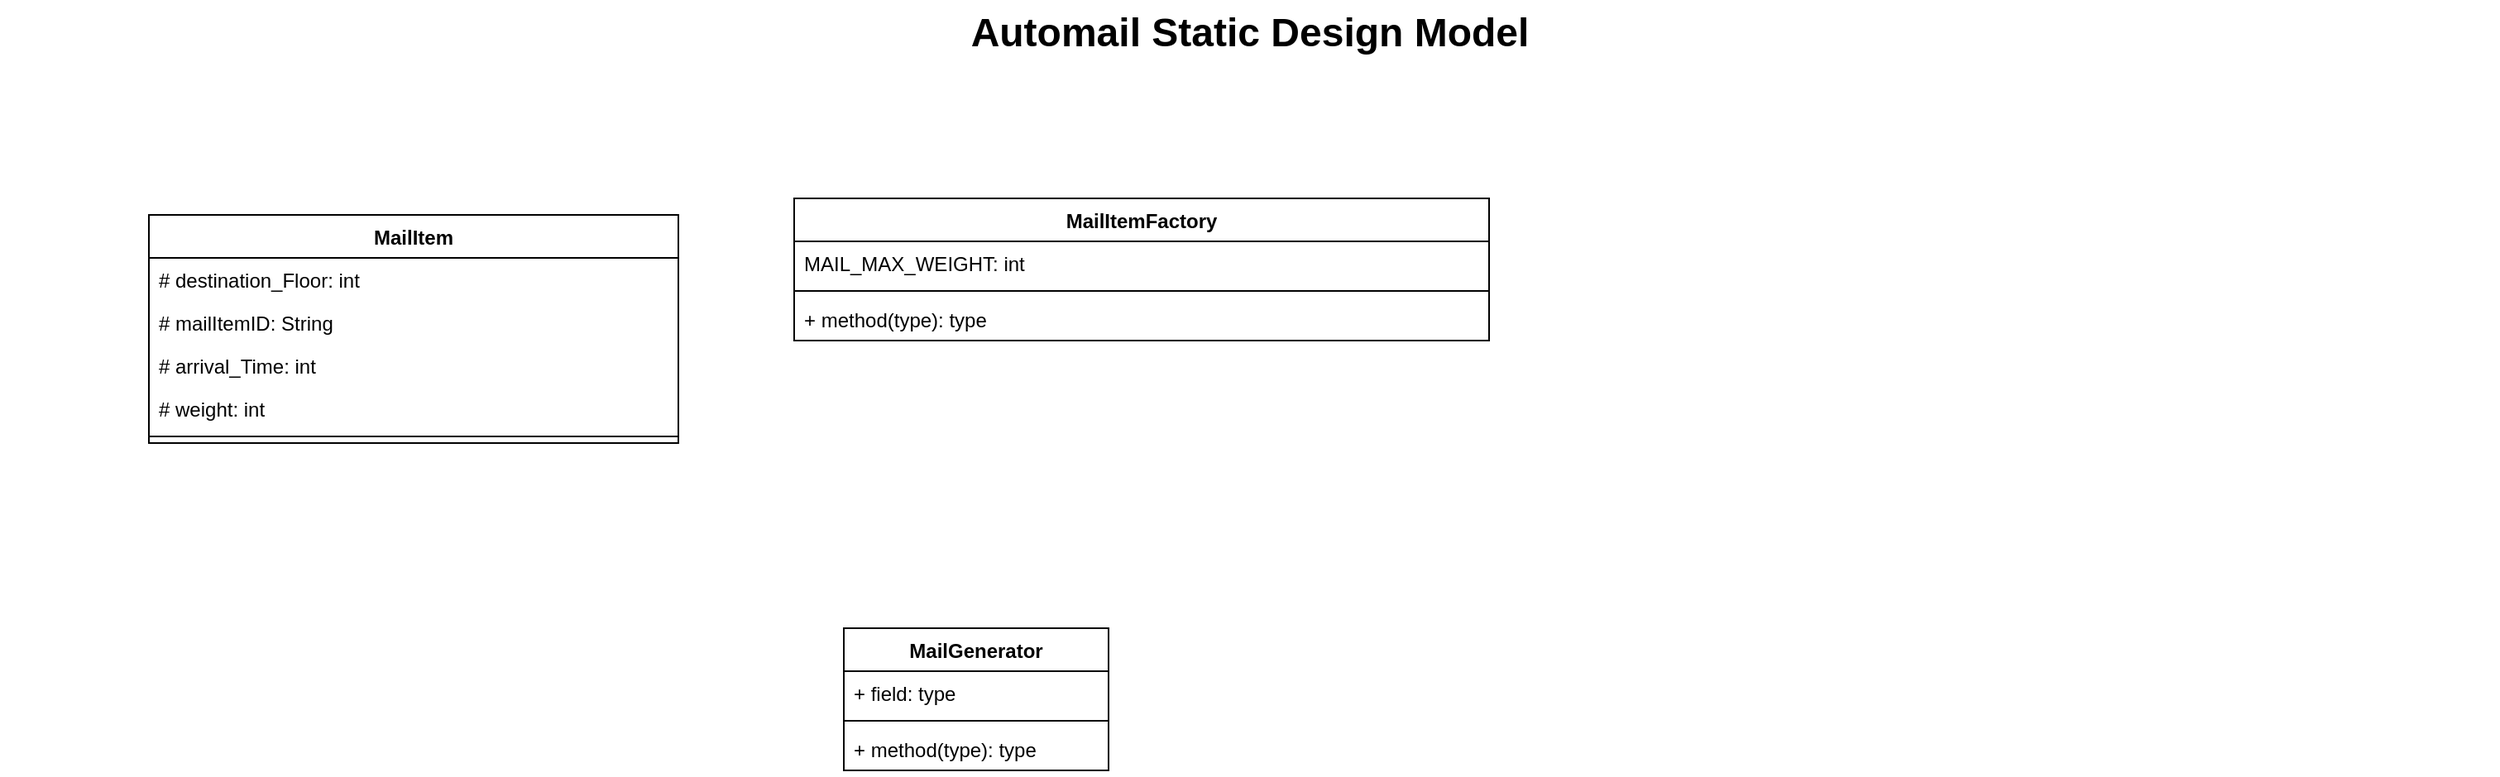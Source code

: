 <mxfile version="13.7.3" type="device"><diagram name="Page-1" id="929967ad-93f9-6ef4-fab6-5d389245f69c"><mxGraphModel dx="1082" dy="788" grid="1" gridSize="10" guides="1" tooltips="1" connect="1" arrows="1" fold="1" page="1" pageScale="1.5" pageWidth="1169" pageHeight="826" background="none" math="0" shadow="0"><root><mxCell id="0" style=";html=1;"/><mxCell id="1" style=";html=1;" parent="0"/><mxCell id="1672d66443f91eb5-23" value="Automail Static Design Model" style="text;strokeColor=none;fillColor=none;html=1;fontSize=24;fontStyle=1;verticalAlign=middle;align=center;" parent="1" vertex="1"><mxGeometry x="120" y="40" width="1510" height="40" as="geometry"/></mxCell><mxCell id="H66ctNwkOIaWGAys-UNX-5" value="MailItem" style="swimlane;fontStyle=1;align=center;verticalAlign=top;childLayout=stackLayout;horizontal=1;startSize=26;horizontalStack=0;resizeParent=1;resizeParentMax=0;resizeLast=0;collapsible=1;marginBottom=0;" vertex="1" parent="1"><mxGeometry x="210" y="170" width="320" height="138" as="geometry"/></mxCell><mxCell id="H66ctNwkOIaWGAys-UNX-6" value="# destination_Floor: int" style="text;strokeColor=none;fillColor=none;align=left;verticalAlign=top;spacingLeft=4;spacingRight=4;overflow=hidden;rotatable=0;points=[[0,0.5],[1,0.5]];portConstraint=eastwest;" vertex="1" parent="H66ctNwkOIaWGAys-UNX-5"><mxGeometry y="26" width="320" height="26" as="geometry"/></mxCell><mxCell id="H66ctNwkOIaWGAys-UNX-10" value="# mailItemID: String" style="text;strokeColor=none;fillColor=none;align=left;verticalAlign=top;spacingLeft=4;spacingRight=4;overflow=hidden;rotatable=0;points=[[0,0.5],[1,0.5]];portConstraint=eastwest;" vertex="1" parent="H66ctNwkOIaWGAys-UNX-5"><mxGeometry y="52" width="320" height="26" as="geometry"/></mxCell><mxCell id="H66ctNwkOIaWGAys-UNX-11" value="# arrival_Time: int" style="text;strokeColor=none;fillColor=none;align=left;verticalAlign=top;spacingLeft=4;spacingRight=4;overflow=hidden;rotatable=0;points=[[0,0.5],[1,0.5]];portConstraint=eastwest;" vertex="1" parent="H66ctNwkOIaWGAys-UNX-5"><mxGeometry y="78" width="320" height="26" as="geometry"/></mxCell><mxCell id="H66ctNwkOIaWGAys-UNX-12" value="# weight: int" style="text;strokeColor=none;fillColor=none;align=left;verticalAlign=top;spacingLeft=4;spacingRight=4;overflow=hidden;rotatable=0;points=[[0,0.5],[1,0.5]];portConstraint=eastwest;" vertex="1" parent="H66ctNwkOIaWGAys-UNX-5"><mxGeometry y="104" width="320" height="26" as="geometry"/></mxCell><mxCell id="H66ctNwkOIaWGAys-UNX-7" value="" style="line;strokeWidth=1;fillColor=none;align=left;verticalAlign=middle;spacingTop=-1;spacingLeft=3;spacingRight=3;rotatable=0;labelPosition=right;points=[];portConstraint=eastwest;" vertex="1" parent="H66ctNwkOIaWGAys-UNX-5"><mxGeometry y="130" width="320" height="8" as="geometry"/></mxCell><mxCell id="H66ctNwkOIaWGAys-UNX-18" value="MailGenerator" style="swimlane;fontStyle=1;align=center;verticalAlign=top;childLayout=stackLayout;horizontal=1;startSize=26;horizontalStack=0;resizeParent=1;resizeParentMax=0;resizeLast=0;collapsible=1;marginBottom=0;" vertex="1" parent="1"><mxGeometry x="630" y="420" width="160" height="86" as="geometry"/></mxCell><mxCell id="H66ctNwkOIaWGAys-UNX-19" value="+ field: type" style="text;strokeColor=none;fillColor=none;align=left;verticalAlign=top;spacingLeft=4;spacingRight=4;overflow=hidden;rotatable=0;points=[[0,0.5],[1,0.5]];portConstraint=eastwest;" vertex="1" parent="H66ctNwkOIaWGAys-UNX-18"><mxGeometry y="26" width="160" height="26" as="geometry"/></mxCell><mxCell id="H66ctNwkOIaWGAys-UNX-20" value="" style="line;strokeWidth=1;fillColor=none;align=left;verticalAlign=middle;spacingTop=-1;spacingLeft=3;spacingRight=3;rotatable=0;labelPosition=right;points=[];portConstraint=eastwest;" vertex="1" parent="H66ctNwkOIaWGAys-UNX-18"><mxGeometry y="52" width="160" height="8" as="geometry"/></mxCell><mxCell id="H66ctNwkOIaWGAys-UNX-21" value="+ method(type): type" style="text;strokeColor=none;fillColor=none;align=left;verticalAlign=top;spacingLeft=4;spacingRight=4;overflow=hidden;rotatable=0;points=[[0,0.5],[1,0.5]];portConstraint=eastwest;" vertex="1" parent="H66ctNwkOIaWGAys-UNX-18"><mxGeometry y="60" width="160" height="26" as="geometry"/></mxCell><mxCell id="H66ctNwkOIaWGAys-UNX-14" value="MailItemFactory" style="swimlane;fontStyle=1;align=center;verticalAlign=top;childLayout=stackLayout;horizontal=1;startSize=26;horizontalStack=0;resizeParent=1;resizeParentMax=0;resizeLast=0;collapsible=1;marginBottom=0;" vertex="1" parent="1"><mxGeometry x="600" y="160" width="420" height="86" as="geometry"/></mxCell><mxCell id="H66ctNwkOIaWGAys-UNX-15" value="MAIL_MAX_WEIGHT: int" style="text;strokeColor=none;fillColor=none;align=left;verticalAlign=top;spacingLeft=4;spacingRight=4;overflow=hidden;rotatable=0;points=[[0,0.5],[1,0.5]];portConstraint=eastwest;" vertex="1" parent="H66ctNwkOIaWGAys-UNX-14"><mxGeometry y="26" width="420" height="26" as="geometry"/></mxCell><mxCell id="H66ctNwkOIaWGAys-UNX-16" value="" style="line;strokeWidth=1;fillColor=none;align=left;verticalAlign=middle;spacingTop=-1;spacingLeft=3;spacingRight=3;rotatable=0;labelPosition=right;points=[];portConstraint=eastwest;" vertex="1" parent="H66ctNwkOIaWGAys-UNX-14"><mxGeometry y="52" width="420" height="8" as="geometry"/></mxCell><mxCell id="H66ctNwkOIaWGAys-UNX-17" value="+ method(type): type" style="text;strokeColor=none;fillColor=none;align=left;verticalAlign=top;spacingLeft=4;spacingRight=4;overflow=hidden;rotatable=0;points=[[0,0.5],[1,0.5]];portConstraint=eastwest;" vertex="1" parent="H66ctNwkOIaWGAys-UNX-14"><mxGeometry y="60" width="420" height="26" as="geometry"/></mxCell></root></mxGraphModel></diagram></mxfile>